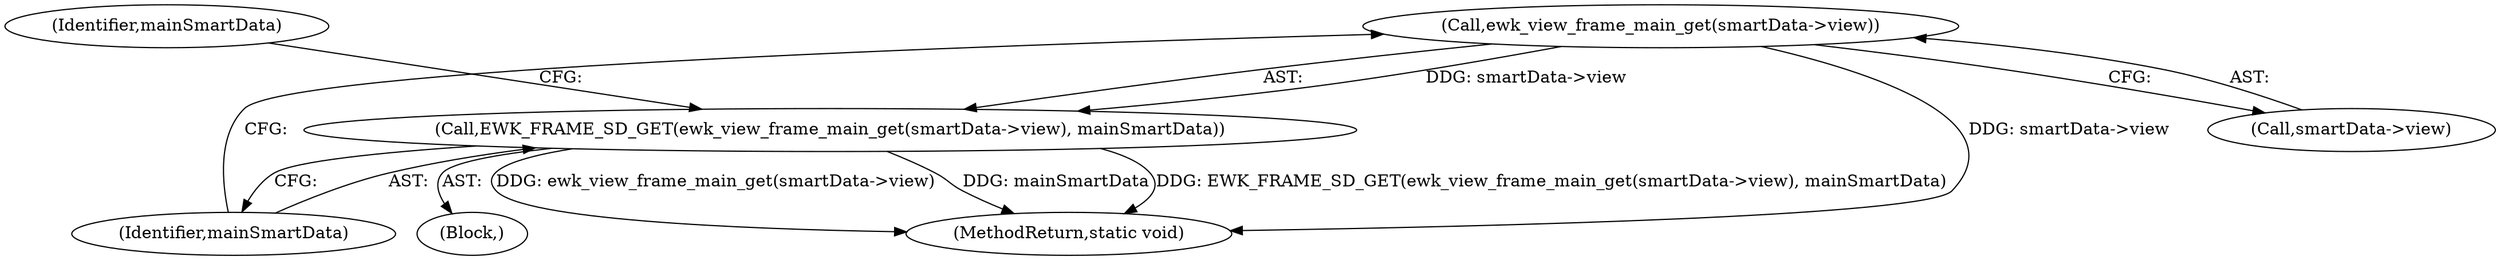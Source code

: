 digraph "0_Chrome_b2dfe7c175fb21263f06eb586f1ed235482a3281@API" {
"1000125" [label="(Call,ewk_view_frame_main_get(smartData->view))"];
"1000124" [label="(Call,EWK_FRAME_SD_GET(ewk_view_frame_main_get(smartData->view), mainSmartData))"];
"1000124" [label="(Call,EWK_FRAME_SD_GET(ewk_view_frame_main_get(smartData->view), mainSmartData))"];
"1000129" [label="(Identifier,mainSmartData)"];
"1000133" [label="(Identifier,mainSmartData)"];
"1000126" [label="(Call,smartData->view)"];
"1000114" [label="(Block,)"];
"1000125" [label="(Call,ewk_view_frame_main_get(smartData->view))"];
"1000158" [label="(MethodReturn,static void)"];
"1000125" -> "1000124"  [label="AST: "];
"1000125" -> "1000126"  [label="CFG: "];
"1000126" -> "1000125"  [label="AST: "];
"1000129" -> "1000125"  [label="CFG: "];
"1000125" -> "1000158"  [label="DDG: smartData->view"];
"1000125" -> "1000124"  [label="DDG: smartData->view"];
"1000124" -> "1000114"  [label="AST: "];
"1000124" -> "1000129"  [label="CFG: "];
"1000129" -> "1000124"  [label="AST: "];
"1000133" -> "1000124"  [label="CFG: "];
"1000124" -> "1000158"  [label="DDG: ewk_view_frame_main_get(smartData->view)"];
"1000124" -> "1000158"  [label="DDG: mainSmartData"];
"1000124" -> "1000158"  [label="DDG: EWK_FRAME_SD_GET(ewk_view_frame_main_get(smartData->view), mainSmartData)"];
}
